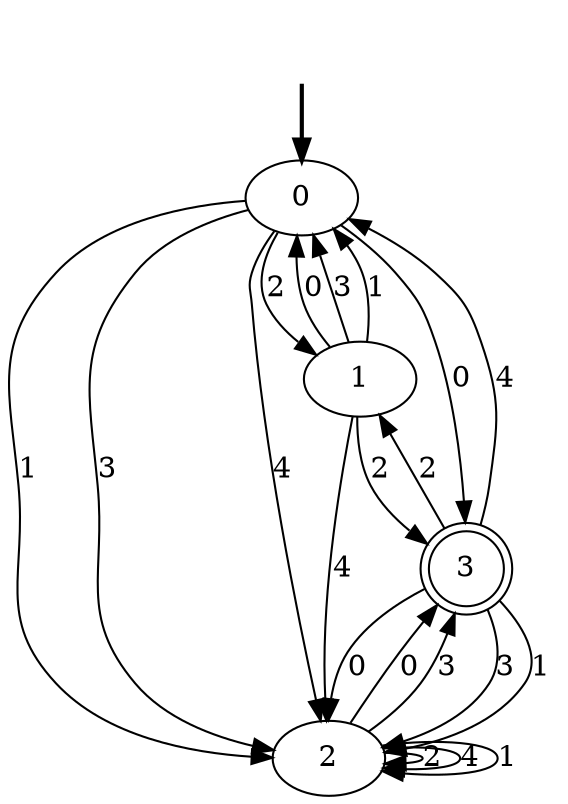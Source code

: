 digraph {
	fake [style=invisible]
	0 [root=true]
	1
	2
	3 [shape=doublecircle]
	fake -> 0 [style=bold]
	2 -> 2 [label=2]
	2 -> 2 [label=4]
	2 -> 3 [label=0]
	0 -> 3 [label=0]
	1 -> 2 [label=4]
	1 -> 0 [label=0]
	3 -> 2 [label=0]
	0 -> 1 [label=2]
	1 -> 0 [label=3]
	3 -> 2 [label=3]
	3 -> 0 [label=4]
	2 -> 3 [label=3]
	3 -> 2 [label=1]
	0 -> 2 [label=1]
	1 -> 0 [label=1]
	0 -> 2 [label=3]
	1 -> 3 [label=2]
	2 -> 2 [label=1]
	0 -> 2 [label=4]
	3 -> 1 [label=2]
}
